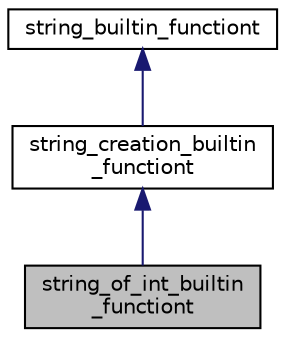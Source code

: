 digraph "string_of_int_builtin_functiont"
{
 // LATEX_PDF_SIZE
  bgcolor="transparent";
  edge [fontname="Helvetica",fontsize="10",labelfontname="Helvetica",labelfontsize="10"];
  node [fontname="Helvetica",fontsize="10",shape=record];
  Node1 [label="string_of_int_builtin\l_functiont",height=0.2,width=0.4,color="black", fillcolor="grey75", style="filled", fontcolor="black",tooltip="String creation from integer types."];
  Node2 -> Node1 [dir="back",color="midnightblue",fontsize="10",style="solid",fontname="Helvetica"];
  Node2 [label="string_creation_builtin\l_functiont",height=0.2,width=0.4,color="black",URL="$classstring__creation__builtin__functiont.html",tooltip="String creation from other types."];
  Node3 -> Node2 [dir="back",color="midnightblue",fontsize="10",style="solid",fontname="Helvetica"];
  Node3 [label="string_builtin_functiont",height=0.2,width=0.4,color="black",URL="$classstring__builtin__functiont.html",tooltip="Base class for string functions that are built in the solver."];
}
